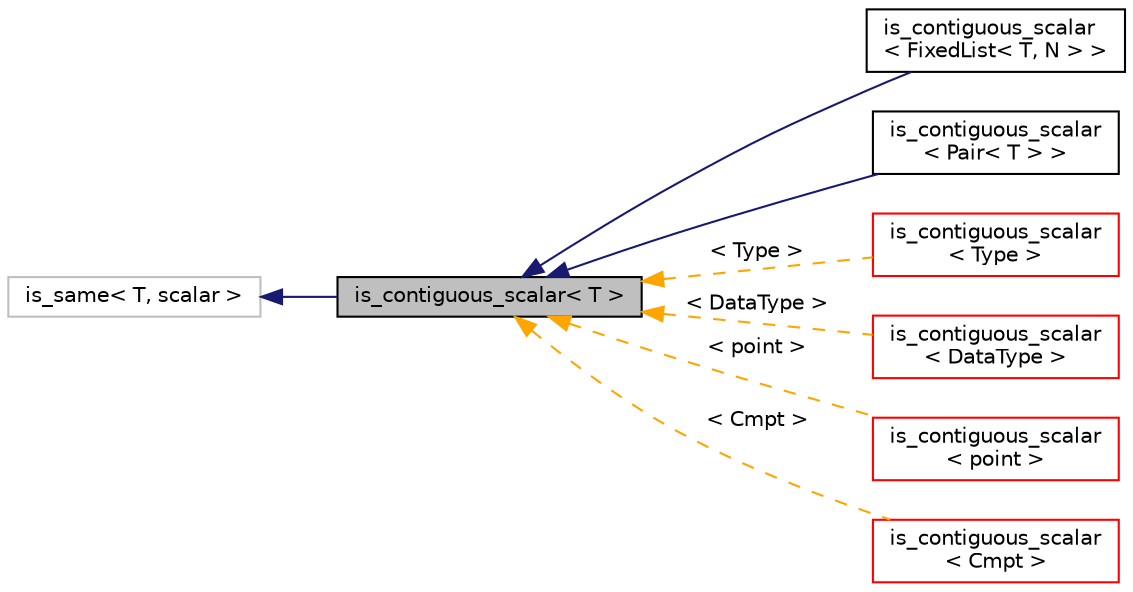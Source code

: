 digraph "is_contiguous_scalar&lt; T &gt;"
{
  bgcolor="transparent";
  edge [fontname="Helvetica",fontsize="10",labelfontname="Helvetica",labelfontsize="10"];
  node [fontname="Helvetica",fontsize="10",shape=record];
  rankdir="LR";
  Node1 [label="is_contiguous_scalar\< T \>",height=0.2,width=0.4,color="black", fillcolor="grey75", style="filled" fontcolor="black"];
  Node2 -> Node1 [dir="back",color="midnightblue",fontsize="10",style="solid",fontname="Helvetica"];
  Node2 [label="is_same\< T, scalar \>",height=0.2,width=0.4,color="grey75"];
  Node1 -> Node3 [dir="back",color="midnightblue",fontsize="10",style="solid",fontname="Helvetica"];
  Node3 [label="is_contiguous_scalar\l\< FixedList\< T, N \> \>",height=0.2,width=0.4,color="black",URL="$structFoam_1_1is__contiguous__scalar_3_01FixedList_3_01T_00_01N_01_4_01_4.html",tooltip="Check for FixedList of scalars. "];
  Node1 -> Node4 [dir="back",color="midnightblue",fontsize="10",style="solid",fontname="Helvetica"];
  Node4 [label="is_contiguous_scalar\l\< Pair\< T \> \>",height=0.2,width=0.4,color="black",URL="$structFoam_1_1is__contiguous__scalar_3_01Pair_3_01T_01_4_01_4.html",tooltip="Check for Pair of scalars. "];
  Node1 -> Node5 [dir="back",color="orange",fontsize="10",style="dashed",label=" \< Type \>" ,fontname="Helvetica"];
  Node5 [label="is_contiguous_scalar\l\< Type \>",height=0.2,width=0.4,color="red",URL="$structFoam_1_1is__contiguous__scalar.html"];
  Node1 -> Node6 [dir="back",color="orange",fontsize="10",style="dashed",label=" \< DataType \>" ,fontname="Helvetica"];
  Node6 [label="is_contiguous_scalar\l\< DataType \>",height=0.2,width=0.4,color="red",URL="$structFoam_1_1is__contiguous__scalar.html"];
  Node1 -> Node7 [dir="back",color="orange",fontsize="10",style="dashed",label=" \< point \>" ,fontname="Helvetica"];
  Node7 [label="is_contiguous_scalar\l\< point \>",height=0.2,width=0.4,color="red",URL="$structFoam_1_1is__contiguous__scalar.html"];
  Node1 -> Node8 [dir="back",color="orange",fontsize="10",style="dashed",label=" \< Cmpt \>" ,fontname="Helvetica"];
  Node8 [label="is_contiguous_scalar\l\< Cmpt \>",height=0.2,width=0.4,color="red",URL="$structFoam_1_1is__contiguous__scalar.html"];
}
